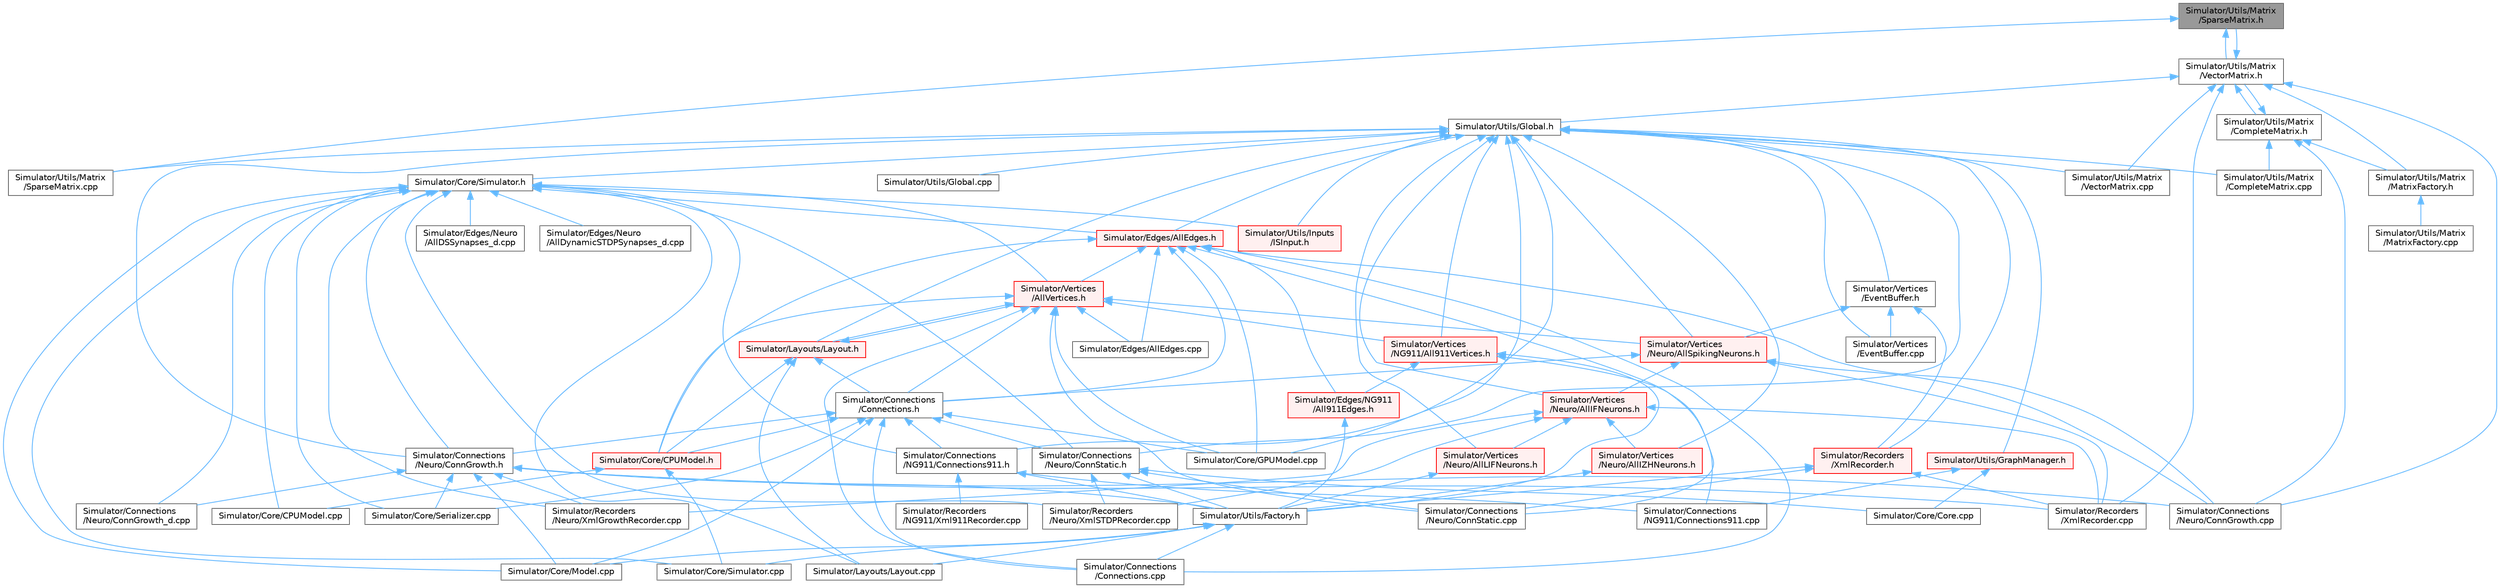 digraph "Simulator/Utils/Matrix/SparseMatrix.h"
{
 // LATEX_PDF_SIZE
  bgcolor="transparent";
  edge [fontname=Helvetica,fontsize=10,labelfontname=Helvetica,labelfontsize=10];
  node [fontname=Helvetica,fontsize=10,shape=box,height=0.2,width=0.4];
  Node1 [id="Node000001",label="Simulator/Utils/Matrix\l/SparseMatrix.h",height=0.2,width=0.4,color="gray40", fillcolor="grey60", style="filled", fontcolor="black",tooltip="An efficient implementation of a dynamically-allocated 2D sparse array."];
  Node1 -> Node2 [id="edge1_Node000001_Node000002",dir="back",color="steelblue1",style="solid",tooltip=" "];
  Node2 [id="Node000002",label="Simulator/Utils/Matrix\l/SparseMatrix.cpp",height=0.2,width=0.4,color="grey40", fillcolor="white", style="filled",URL="$_sparse_matrix_8cpp.html",tooltip="An efficient implementation of a dynamically-allocated 2D sparse array. Self-allocating and de-alloca..."];
  Node1 -> Node3 [id="edge2_Node000001_Node000003",dir="back",color="steelblue1",style="solid",tooltip=" "];
  Node3 [id="Node000003",label="Simulator/Utils/Matrix\l/VectorMatrix.h",height=0.2,width=0.4,color="grey40", fillcolor="white", style="filled",URL="$_vector_matrix_8h.html",tooltip="An efficient implementation of a dynamically-allocated 1D array."];
  Node3 -> Node4 [id="edge3_Node000003_Node000004",dir="back",color="steelblue1",style="solid",tooltip=" "];
  Node4 [id="Node000004",label="Simulator/Connections\l/Neuro/ConnGrowth.cpp",height=0.2,width=0.4,color="grey40", fillcolor="white", style="filled",URL="$_conn_growth_8cpp.html",tooltip="The model of the activity-dependent neurite outgrowth."];
  Node3 -> Node5 [id="edge4_Node000003_Node000005",dir="back",color="steelblue1",style="solid",tooltip=" "];
  Node5 [id="Node000005",label="Simulator/Recorders\l/XmlRecorder.cpp",height=0.2,width=0.4,color="grey40", fillcolor="white", style="filled",URL="$_xml_recorder_8cpp.html",tooltip="An implementation for recording spikes history on xml file."];
  Node3 -> Node6 [id="edge5_Node000003_Node000006",dir="back",color="steelblue1",style="solid",tooltip=" "];
  Node6 [id="Node000006",label="Simulator/Utils/Global.h",height=0.2,width=0.4,color="grey40", fillcolor="white", style="filled",URL="$_global_8h.html",tooltip="Globally available functions/variables and default parameter values."];
  Node6 -> Node7 [id="edge6_Node000006_Node000007",dir="back",color="steelblue1",style="solid",tooltip=" "];
  Node7 [id="Node000007",label="Simulator/Connections\l/NG911/Connections911.h",height=0.2,width=0.4,color="grey40", fillcolor="white", style="filled",URL="$_connections911_8h.html",tooltip="The model of the static network."];
  Node7 -> Node8 [id="edge7_Node000007_Node000008",dir="back",color="steelblue1",style="solid",tooltip=" "];
  Node8 [id="Node000008",label="Simulator/Connections\l/NG911/Connections911.cpp",height=0.2,width=0.4,color="grey40", fillcolor="white", style="filled",URL="$_connections911_8cpp.html",tooltip="The model of the static network."];
  Node7 -> Node9 [id="edge8_Node000007_Node000009",dir="back",color="steelblue1",style="solid",tooltip=" "];
  Node9 [id="Node000009",label="Simulator/Recorders\l/NG911/Xml911Recorder.cpp",height=0.2,width=0.4,color="grey40", fillcolor="white", style="filled",URL="$_xml911_recorder_8cpp.html",tooltip="Header file for Xml911Recorder.h."];
  Node7 -> Node10 [id="edge9_Node000007_Node000010",dir="back",color="steelblue1",style="solid",tooltip=" "];
  Node10 [id="Node000010",label="Simulator/Utils/Factory.h",height=0.2,width=0.4,color="grey40", fillcolor="white", style="filled",URL="$_factory_8h.html",tooltip="A factory template for creating factory class for any subsystem that requires a factory to create a (..."];
  Node10 -> Node11 [id="edge10_Node000010_Node000011",dir="back",color="steelblue1",style="solid",tooltip=" "];
  Node11 [id="Node000011",label="Simulator/Connections\l/Connections.cpp",height=0.2,width=0.4,color="grey40", fillcolor="white", style="filled",URL="$_connections_8cpp.html",tooltip="Methods for creating and updating connections."];
  Node10 -> Node12 [id="edge11_Node000010_Node000012",dir="back",color="steelblue1",style="solid",tooltip=" "];
  Node12 [id="Node000012",label="Simulator/Core/Model.cpp",height=0.2,width=0.4,color="grey40", fillcolor="white", style="filled",URL="$_model_8cpp.html",tooltip="Implementation of Model for the graph-based networks."];
  Node10 -> Node13 [id="edge12_Node000010_Node000013",dir="back",color="steelblue1",style="solid",tooltip=" "];
  Node13 [id="Node000013",label="Simulator/Core/Simulator.cpp",height=0.2,width=0.4,color="grey40", fillcolor="white", style="filled",URL="$_simulator_8cpp.html",tooltip="Platform independent base class for the Brain Grid simulator. Simulator is a singleton class (a class..."];
  Node10 -> Node14 [id="edge13_Node000010_Node000014",dir="back",color="steelblue1",style="solid",tooltip=" "];
  Node14 [id="Node000014",label="Simulator/Layouts/Layout.cpp",height=0.2,width=0.4,color="grey40", fillcolor="white", style="filled",URL="$_layout_8cpp.html",tooltip="The Layout class defines the layout of neurons in neural networks."];
  Node6 -> Node15 [id="edge14_Node000006_Node000015",dir="back",color="steelblue1",style="solid",tooltip=" "];
  Node15 [id="Node000015",label="Simulator/Connections\l/Neuro/ConnGrowth.h",height=0.2,width=0.4,color="grey40", fillcolor="white", style="filled",URL="$_conn_growth_8h.html",tooltip="The model of the activity-dependent neurite outgrowth."];
  Node15 -> Node4 [id="edge15_Node000015_Node000004",dir="back",color="steelblue1",style="solid",tooltip=" "];
  Node15 -> Node16 [id="edge16_Node000015_Node000016",dir="back",color="steelblue1",style="solid",tooltip=" "];
  Node16 [id="Node000016",label="Simulator/Connections\l/Neuro/ConnGrowth_d.cpp",height=0.2,width=0.4,color="grey40", fillcolor="white", style="filled",URL="$_conn_growth__d_8cpp.html",tooltip="Update the weights of the Synapses in the simulation."];
  Node15 -> Node12 [id="edge17_Node000015_Node000012",dir="back",color="steelblue1",style="solid",tooltip=" "];
  Node15 -> Node17 [id="edge18_Node000015_Node000017",dir="back",color="steelblue1",style="solid",tooltip=" "];
  Node17 [id="Node000017",label="Simulator/Core/Serializer.cpp",height=0.2,width=0.4,color="grey40", fillcolor="white", style="filled",URL="$_serializer_8cpp.html",tooltip="Handles implementation details of serialization and deserialization of synapses."];
  Node15 -> Node18 [id="edge19_Node000015_Node000018",dir="back",color="steelblue1",style="solid",tooltip=" "];
  Node18 [id="Node000018",label="Simulator/Recorders\l/Neuro/XmlGrowthRecorder.cpp",height=0.2,width=0.4,color="grey40", fillcolor="white", style="filled",URL="$_xml_growth_recorder_8cpp.html",tooltip="An implementation for recording spikes history in an XML file for growth simulations."];
  Node15 -> Node5 [id="edge20_Node000015_Node000005",dir="back",color="steelblue1",style="solid",tooltip=" "];
  Node15 -> Node10 [id="edge21_Node000015_Node000010",dir="back",color="steelblue1",style="solid",tooltip=" "];
  Node6 -> Node19 [id="edge22_Node000006_Node000019",dir="back",color="steelblue1",style="solid",tooltip=" "];
  Node19 [id="Node000019",label="Simulator/Connections\l/Neuro/ConnStatic.h",height=0.2,width=0.4,color="grey40", fillcolor="white", style="filled",URL="$_conn_static_8h.html",tooltip="The model of the small world network."];
  Node19 -> Node20 [id="edge23_Node000019_Node000020",dir="back",color="steelblue1",style="solid",tooltip=" "];
  Node20 [id="Node000020",label="Simulator/Connections\l/Neuro/ConnStatic.cpp",height=0.2,width=0.4,color="grey40", fillcolor="white", style="filled",URL="$_conn_static_8cpp.html",tooltip="The model of the small world network."];
  Node19 -> Node21 [id="edge24_Node000019_Node000021",dir="back",color="steelblue1",style="solid",tooltip=" "];
  Node21 [id="Node000021",label="Simulator/Core/Core.cpp",height=0.2,width=0.4,color="grey40", fillcolor="white", style="filled",URL="$_core_8cpp.html",tooltip="Orchestrates most functionality in the simulation."];
  Node19 -> Node22 [id="edge25_Node000019_Node000022",dir="back",color="steelblue1",style="solid",tooltip=" "];
  Node22 [id="Node000022",label="Simulator/Recorders\l/Neuro/XmlSTDPRecorder.cpp",height=0.2,width=0.4,color="grey40", fillcolor="white", style="filled",URL="$_xml_s_t_d_p_recorder_8cpp_source.html",tooltip=" "];
  Node19 -> Node10 [id="edge26_Node000019_Node000010",dir="back",color="steelblue1",style="solid",tooltip=" "];
  Node6 -> Node23 [id="edge27_Node000006_Node000023",dir="back",color="steelblue1",style="solid",tooltip=" "];
  Node23 [id="Node000023",label="Simulator/Core/GPUModel.cpp",height=0.2,width=0.4,color="grey40", fillcolor="white", style="filled",URL="$_g_p_u_model_8cpp.html",tooltip="Implementation of Model for the spiking neural networks."];
  Node6 -> Node24 [id="edge28_Node000006_Node000024",dir="back",color="steelblue1",style="solid",tooltip=" "];
  Node24 [id="Node000024",label="Simulator/Core/Simulator.h",height=0.2,width=0.4,color="grey40", fillcolor="white", style="filled",URL="$_simulator_8h.html",tooltip="Platform independent base class for the Brain Grid simulator. Simulator is a singleton class (a class..."];
  Node24 -> Node7 [id="edge29_Node000024_Node000007",dir="back",color="steelblue1",style="solid",tooltip=" "];
  Node24 -> Node15 [id="edge30_Node000024_Node000015",dir="back",color="steelblue1",style="solid",tooltip=" "];
  Node24 -> Node16 [id="edge31_Node000024_Node000016",dir="back",color="steelblue1",style="solid",tooltip=" "];
  Node24 -> Node19 [id="edge32_Node000024_Node000019",dir="back",color="steelblue1",style="solid",tooltip=" "];
  Node24 -> Node25 [id="edge33_Node000024_Node000025",dir="back",color="steelblue1",style="solid",tooltip=" "];
  Node25 [id="Node000025",label="Simulator/Core/CPUModel.cpp",height=0.2,width=0.4,color="grey40", fillcolor="white", style="filled",URL="$_c_p_u_model_8cpp.html",tooltip="Implementation of Model for graph-based networks."];
  Node24 -> Node12 [id="edge34_Node000024_Node000012",dir="back",color="steelblue1",style="solid",tooltip=" "];
  Node24 -> Node17 [id="edge35_Node000024_Node000017",dir="back",color="steelblue1",style="solid",tooltip=" "];
  Node24 -> Node13 [id="edge36_Node000024_Node000013",dir="back",color="steelblue1",style="solid",tooltip=" "];
  Node24 -> Node26 [id="edge37_Node000024_Node000026",dir="back",color="steelblue1",style="solid",tooltip=" "];
  Node26 [id="Node000026",label="Simulator/Edges/AllEdges.h",height=0.2,width=0.4,color="red", fillcolor="#FFF0F0", style="filled",URL="$_all_edges_8h.html",tooltip="An interface and top level implementation for edge classes."];
  Node26 -> Node11 [id="edge38_Node000026_Node000011",dir="back",color="steelblue1",style="solid",tooltip=" "];
  Node26 -> Node27 [id="edge39_Node000026_Node000027",dir="back",color="steelblue1",style="solid",tooltip=" "];
  Node27 [id="Node000027",label="Simulator/Connections\l/Connections.h",height=0.2,width=0.4,color="grey40", fillcolor="white", style="filled",URL="$_connections_8h.html",tooltip="The base class of all connections classes."];
  Node27 -> Node11 [id="edge40_Node000027_Node000011",dir="back",color="steelblue1",style="solid",tooltip=" "];
  Node27 -> Node7 [id="edge41_Node000027_Node000007",dir="back",color="steelblue1",style="solid",tooltip=" "];
  Node27 -> Node15 [id="edge42_Node000027_Node000015",dir="back",color="steelblue1",style="solid",tooltip=" "];
  Node27 -> Node19 [id="edge43_Node000027_Node000019",dir="back",color="steelblue1",style="solid",tooltip=" "];
  Node27 -> Node28 [id="edge44_Node000027_Node000028",dir="back",color="steelblue1",style="solid",tooltip=" "];
  Node28 [id="Node000028",label="Simulator/Core/CPUModel.h",height=0.2,width=0.4,color="red", fillcolor="#FFF0F0", style="filled",URL="$_c_p_u_model_8h.html",tooltip="Implementation of Model for execution on CPU (single core)."];
  Node28 -> Node25 [id="edge45_Node000028_Node000025",dir="back",color="steelblue1",style="solid",tooltip=" "];
  Node28 -> Node13 [id="edge46_Node000028_Node000013",dir="back",color="steelblue1",style="solid",tooltip=" "];
  Node27 -> Node23 [id="edge47_Node000027_Node000023",dir="back",color="steelblue1",style="solid",tooltip=" "];
  Node27 -> Node12 [id="edge48_Node000027_Node000012",dir="back",color="steelblue1",style="solid",tooltip=" "];
  Node27 -> Node17 [id="edge49_Node000027_Node000017",dir="back",color="steelblue1",style="solid",tooltip=" "];
  Node26 -> Node4 [id="edge50_Node000026_Node000004",dir="back",color="steelblue1",style="solid",tooltip=" "];
  Node26 -> Node20 [id="edge51_Node000026_Node000020",dir="back",color="steelblue1",style="solid",tooltip=" "];
  Node26 -> Node28 [id="edge52_Node000026_Node000028",dir="back",color="steelblue1",style="solid",tooltip=" "];
  Node26 -> Node23 [id="edge53_Node000026_Node000023",dir="back",color="steelblue1",style="solid",tooltip=" "];
  Node26 -> Node30 [id="edge54_Node000026_Node000030",dir="back",color="steelblue1",style="solid",tooltip=" "];
  Node30 [id="Node000030",label="Simulator/Edges/AllEdges.cpp",height=0.2,width=0.4,color="grey40", fillcolor="white", style="filled",URL="$_all_edges_8cpp.html",tooltip="A container of all edge data."];
  Node26 -> Node31 [id="edge55_Node000026_Node000031",dir="back",color="steelblue1",style="solid",tooltip=" "];
  Node31 [id="Node000031",label="Simulator/Edges/NG911\l/All911Edges.h",height=0.2,width=0.4,color="red", fillcolor="#FFF0F0", style="filled",URL="$_all911_edges_8h.html",tooltip="A container of all 911 edge data."];
  Node31 -> Node10 [id="edge56_Node000031_Node000010",dir="back",color="steelblue1",style="solid",tooltip=" "];
  Node26 -> Node72 [id="edge57_Node000026_Node000072",dir="back",color="steelblue1",style="solid",tooltip=" "];
  Node72 [id="Node000072",label="Simulator/Vertices\l/AllVertices.h",height=0.2,width=0.4,color="red", fillcolor="#FFF0F0", style="filled",URL="$_all_vertices_8h.html",tooltip="A container of the base class of all vertex data."];
  Node72 -> Node11 [id="edge58_Node000072_Node000011",dir="back",color="steelblue1",style="solid",tooltip=" "];
  Node72 -> Node27 [id="edge59_Node000072_Node000027",dir="back",color="steelblue1",style="solid",tooltip=" "];
  Node72 -> Node20 [id="edge60_Node000072_Node000020",dir="back",color="steelblue1",style="solid",tooltip=" "];
  Node72 -> Node28 [id="edge61_Node000072_Node000028",dir="back",color="steelblue1",style="solid",tooltip=" "];
  Node72 -> Node23 [id="edge62_Node000072_Node000023",dir="back",color="steelblue1",style="solid",tooltip=" "];
  Node72 -> Node30 [id="edge63_Node000072_Node000030",dir="back",color="steelblue1",style="solid",tooltip=" "];
  Node72 -> Node86 [id="edge64_Node000072_Node000086",dir="back",color="steelblue1",style="solid",tooltip=" "];
  Node86 [id="Node000086",label="Simulator/Layouts/Layout.h",height=0.2,width=0.4,color="red", fillcolor="#FFF0F0", style="filled",URL="$_layout_8h.html",tooltip="The Layout class defines the layout of neurons in neural networks."];
  Node86 -> Node27 [id="edge65_Node000086_Node000027",dir="back",color="steelblue1",style="solid",tooltip=" "];
  Node86 -> Node28 [id="edge66_Node000086_Node000028",dir="back",color="steelblue1",style="solid",tooltip=" "];
  Node86 -> Node14 [id="edge67_Node000086_Node000014",dir="back",color="steelblue1",style="solid",tooltip=" "];
  Node86 -> Node72 [id="edge68_Node000086_Node000072",dir="back",color="steelblue1",style="solid",tooltip=" "];
  Node72 -> Node95 [id="edge69_Node000072_Node000095",dir="back",color="steelblue1",style="solid",tooltip=" "];
  Node95 [id="Node000095",label="Simulator/Vertices\l/NG911/All911Vertices.h",height=0.2,width=0.4,color="red", fillcolor="#FFF0F0", style="filled",URL="$_all911_vertices_8h.html",tooltip="A container of all 911 vertex data."];
  Node95 -> Node8 [id="edge70_Node000095_Node000008",dir="back",color="steelblue1",style="solid",tooltip=" "];
  Node95 -> Node31 [id="edge71_Node000095_Node000031",dir="back",color="steelblue1",style="solid",tooltip=" "];
  Node95 -> Node10 [id="edge72_Node000095_Node000010",dir="back",color="steelblue1",style="solid",tooltip=" "];
  Node72 -> Node64 [id="edge73_Node000072_Node000064",dir="back",color="steelblue1",style="solid",tooltip=" "];
  Node64 [id="Node000064",label="Simulator/Vertices\l/Neuro/AllSpikingNeurons.h",height=0.2,width=0.4,color="red", fillcolor="#FFF0F0", style="filled",URL="$_all_spiking_neurons_8h.html",tooltip="A container of all spiking neuron data."];
  Node64 -> Node27 [id="edge74_Node000064_Node000027",dir="back",color="steelblue1",style="solid",tooltip=" "];
  Node64 -> Node4 [id="edge75_Node000064_Node000004",dir="back",color="steelblue1",style="solid",tooltip=" "];
  Node64 -> Node5 [id="edge76_Node000064_Node000005",dir="back",color="steelblue1",style="solid",tooltip=" "];
  Node64 -> Node65 [id="edge77_Node000064_Node000065",dir="back",color="steelblue1",style="solid",tooltip=" "];
  Node65 [id="Node000065",label="Simulator/Vertices\l/Neuro/AllIFNeurons.h",height=0.2,width=0.4,color="red", fillcolor="#FFF0F0", style="filled",URL="$_all_i_f_neurons_8h.html",tooltip="A container of all Integate and Fire (IF) neuron data."];
  Node65 -> Node18 [id="edge78_Node000065_Node000018",dir="back",color="steelblue1",style="solid",tooltip=" "];
  Node65 -> Node22 [id="edge79_Node000065_Node000022",dir="back",color="steelblue1",style="solid",tooltip=" "];
  Node65 -> Node5 [id="edge80_Node000065_Node000005",dir="back",color="steelblue1",style="solid",tooltip=" "];
  Node65 -> Node69 [id="edge81_Node000065_Node000069",dir="back",color="steelblue1",style="solid",tooltip=" "];
  Node69 [id="Node000069",label="Simulator/Vertices\l/Neuro/AllIZHNeurons.h",height=0.2,width=0.4,color="red", fillcolor="#FFF0F0", style="filled",URL="$_all_i_z_h_neurons_8h.html",tooltip="A container of all Izhikevich neuron data."];
  Node69 -> Node10 [id="edge82_Node000069_Node000010",dir="back",color="steelblue1",style="solid",tooltip=" "];
  Node65 -> Node61 [id="edge83_Node000065_Node000061",dir="back",color="steelblue1",style="solid",tooltip=" "];
  Node61 [id="Node000061",label="Simulator/Vertices\l/Neuro/AllLIFNeurons.h",height=0.2,width=0.4,color="red", fillcolor="#FFF0F0", style="filled",URL="$_all_l_i_f_neurons_8h.html",tooltip="A container of all LIF neuron data."];
  Node61 -> Node10 [id="edge84_Node000061_Node000010",dir="back",color="steelblue1",style="solid",tooltip=" "];
  Node24 -> Node38 [id="edge85_Node000024_Node000038",dir="back",color="steelblue1",style="solid",tooltip=" "];
  Node38 [id="Node000038",label="Simulator/Edges/Neuro\l/AllDSSynapses_d.cpp",height=0.2,width=0.4,color="grey40", fillcolor="white", style="filled",URL="$_all_d_s_synapses__d_8cpp.html",tooltip="A container of all DS synapse data."];
  Node24 -> Node45 [id="edge86_Node000024_Node000045",dir="back",color="steelblue1",style="solid",tooltip=" "];
  Node45 [id="Node000045",label="Simulator/Edges/Neuro\l/AllDynamicSTDPSynapses_d.cpp",height=0.2,width=0.4,color="grey40", fillcolor="white", style="filled",URL="$_all_dynamic_s_t_d_p_synapses__d_8cpp.html",tooltip="A container of all dynamic STDP synapse data."];
  Node24 -> Node14 [id="edge87_Node000024_Node000014",dir="back",color="steelblue1",style="solid",tooltip=" "];
  Node24 -> Node18 [id="edge88_Node000024_Node000018",dir="back",color="steelblue1",style="solid",tooltip=" "];
  Node24 -> Node22 [id="edge89_Node000024_Node000022",dir="back",color="steelblue1",style="solid",tooltip=" "];
  Node24 -> Node78 [id="edge90_Node000024_Node000078",dir="back",color="steelblue1",style="solid",tooltip=" "];
  Node78 [id="Node000078",label="Simulator/Utils/Inputs\l/ISInput.h",height=0.2,width=0.4,color="red", fillcolor="#FFF0F0", style="filled",URL="$_i_s_input_8h.html",tooltip="An interface for stimulus input classes."];
  Node24 -> Node72 [id="edge91_Node000024_Node000072",dir="back",color="steelblue1",style="solid",tooltip=" "];
  Node6 -> Node26 [id="edge92_Node000006_Node000026",dir="back",color="steelblue1",style="solid",tooltip=" "];
  Node6 -> Node86 [id="edge93_Node000006_Node000086",dir="back",color="steelblue1",style="solid",tooltip=" "];
  Node6 -> Node77 [id="edge94_Node000006_Node000077",dir="back",color="steelblue1",style="solid",tooltip=" "];
  Node77 [id="Node000077",label="Simulator/Recorders\l/XmlRecorder.h",height=0.2,width=0.4,color="red", fillcolor="#FFF0F0", style="filled",URL="$_xml_recorder_8h.html",tooltip="An implementation for recording spikes history on xml file."];
  Node77 -> Node20 [id="edge95_Node000077_Node000020",dir="back",color="steelblue1",style="solid",tooltip=" "];
  Node77 -> Node5 [id="edge96_Node000077_Node000005",dir="back",color="steelblue1",style="solid",tooltip=" "];
  Node77 -> Node10 [id="edge97_Node000077_Node000010",dir="back",color="steelblue1",style="solid",tooltip=" "];
  Node6 -> Node96 [id="edge98_Node000006_Node000096",dir="back",color="steelblue1",style="solid",tooltip=" "];
  Node96 [id="Node000096",label="Simulator/Utils/Global.cpp",height=0.2,width=0.4,color="grey40", fillcolor="white", style="filled",URL="$_global_8cpp.html",tooltip="Globally available functions/variables and default parameter values."];
  Node6 -> Node97 [id="edge99_Node000006_Node000097",dir="back",color="steelblue1",style="solid",tooltip=" "];
  Node97 [id="Node000097",label="Simulator/Utils/GraphManager.h",height=0.2,width=0.4,color="red", fillcolor="#FFF0F0", style="filled",URL="$_graph_manager_8h.html",tooltip="A basic Template Circular Buffer."];
  Node97 -> Node8 [id="edge100_Node000097_Node000008",dir="back",color="steelblue1",style="solid",tooltip=" "];
  Node97 -> Node21 [id="edge101_Node000097_Node000021",dir="back",color="steelblue1",style="solid",tooltip=" "];
  Node6 -> Node78 [id="edge102_Node000006_Node000078",dir="back",color="steelblue1",style="solid",tooltip=" "];
  Node6 -> Node99 [id="edge103_Node000006_Node000099",dir="back",color="steelblue1",style="solid",tooltip=" "];
  Node99 [id="Node000099",label="Simulator/Utils/Matrix\l/CompleteMatrix.cpp",height=0.2,width=0.4,color="grey40", fillcolor="white", style="filled",URL="$_complete_matrix_8cpp.html",tooltip="An efficient implementation of a dynamically-allocated 2D array."];
  Node6 -> Node2 [id="edge104_Node000006_Node000002",dir="back",color="steelblue1",style="solid",tooltip=" "];
  Node6 -> Node100 [id="edge105_Node000006_Node000100",dir="back",color="steelblue1",style="solid",tooltip=" "];
  Node100 [id="Node000100",label="Simulator/Utils/Matrix\l/VectorMatrix.cpp",height=0.2,width=0.4,color="grey40", fillcolor="white", style="filled",URL="$_vector_matrix_8cpp.html",tooltip="An efficient implementation of a dynamically-allocated 1D array."];
  Node6 -> Node101 [id="edge106_Node000006_Node000101",dir="back",color="steelblue1",style="solid",tooltip=" "];
  Node101 [id="Node000101",label="Simulator/Vertices\l/EventBuffer.cpp",height=0.2,width=0.4,color="grey40", fillcolor="white", style="filled",URL="$_event_buffer_8cpp.html",tooltip="Encapsulation of vertex event buffering."];
  Node6 -> Node102 [id="edge107_Node000006_Node000102",dir="back",color="steelblue1",style="solid",tooltip=" "];
  Node102 [id="Node000102",label="Simulator/Vertices\l/EventBuffer.h",height=0.2,width=0.4,color="grey40", fillcolor="white", style="filled",URL="$_event_buffer_8h.html",tooltip="Encapsulation of vertex event buffering."];
  Node102 -> Node77 [id="edge108_Node000102_Node000077",dir="back",color="steelblue1",style="solid",tooltip=" "];
  Node102 -> Node101 [id="edge109_Node000102_Node000101",dir="back",color="steelblue1",style="solid",tooltip=" "];
  Node102 -> Node64 [id="edge110_Node000102_Node000064",dir="back",color="steelblue1",style="solid",tooltip=" "];
  Node6 -> Node95 [id="edge111_Node000006_Node000095",dir="back",color="steelblue1",style="solid",tooltip=" "];
  Node6 -> Node65 [id="edge112_Node000006_Node000065",dir="back",color="steelblue1",style="solid",tooltip=" "];
  Node6 -> Node69 [id="edge113_Node000006_Node000069",dir="back",color="steelblue1",style="solid",tooltip=" "];
  Node6 -> Node61 [id="edge114_Node000006_Node000061",dir="back",color="steelblue1",style="solid",tooltip=" "];
  Node6 -> Node64 [id="edge115_Node000006_Node000064",dir="back",color="steelblue1",style="solid",tooltip=" "];
  Node3 -> Node103 [id="edge116_Node000003_Node000103",dir="back",color="steelblue1",style="solid",tooltip=" "];
  Node103 [id="Node000103",label="Simulator/Utils/Matrix\l/CompleteMatrix.h",height=0.2,width=0.4,color="grey40", fillcolor="white", style="filled",URL="$_complete_matrix_8h.html",tooltip="An efficient implementation of a dynamically-allocated 2D array."];
  Node103 -> Node4 [id="edge117_Node000103_Node000004",dir="back",color="steelblue1",style="solid",tooltip=" "];
  Node103 -> Node99 [id="edge118_Node000103_Node000099",dir="back",color="steelblue1",style="solid",tooltip=" "];
  Node103 -> Node104 [id="edge119_Node000103_Node000104",dir="back",color="steelblue1",style="solid",tooltip=" "];
  Node104 [id="Node000104",label="Simulator/Utils/Matrix\l/MatrixFactory.h",height=0.2,width=0.4,color="grey40", fillcolor="white", style="filled",URL="$_matrix_factory_8h.html",tooltip="Deserializes Matrices from XML."];
  Node104 -> Node105 [id="edge120_Node000104_Node000105",dir="back",color="steelblue1",style="solid",tooltip=" "];
  Node105 [id="Node000105",label="Simulator/Utils/Matrix\l/MatrixFactory.cpp",height=0.2,width=0.4,color="grey40", fillcolor="white", style="filled",URL="$_matrix_factory_8cpp.html",tooltip="Deserializes Matrices from XML."];
  Node103 -> Node3 [id="edge121_Node000103_Node000003",dir="back",color="steelblue1",style="solid",tooltip=" "];
  Node3 -> Node104 [id="edge122_Node000003_Node000104",dir="back",color="steelblue1",style="solid",tooltip=" "];
  Node3 -> Node1 [id="edge123_Node000003_Node000001",dir="back",color="steelblue1",style="solid",tooltip=" "];
  Node3 -> Node100 [id="edge124_Node000003_Node000100",dir="back",color="steelblue1",style="solid",tooltip=" "];
}
